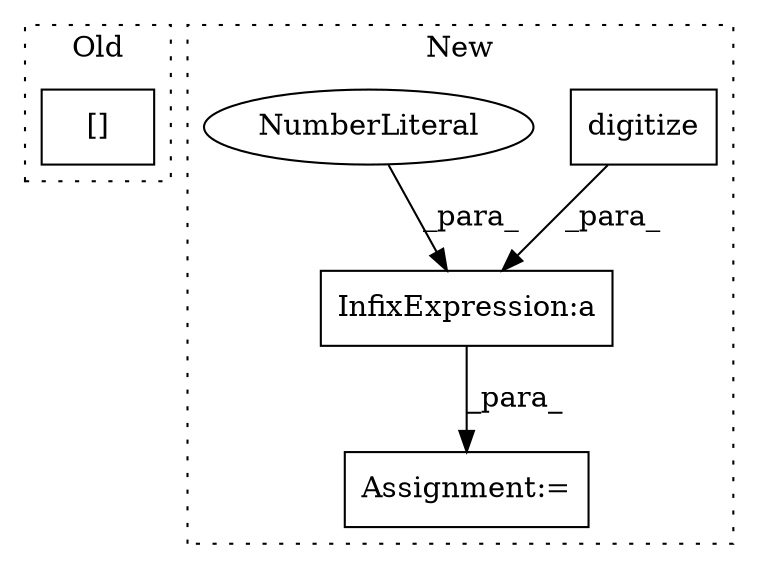 digraph G {
subgraph cluster0 {
1 [label="[]" a="2" s="2855,2886" l="13,1" shape="box"];
label = "Old";
style="dotted";
}
subgraph cluster1 {
2 [label="digitize" a="32" s="2941,2963" l="9,1" shape="box"];
3 [label="InfixExpression:a" a="27" s="3014" l="3" shape="box"];
4 [label="NumberLiteral" a="34" s="3017" l="5" shape="ellipse"];
5 [label="Assignment:=" a="7" s="2986" l="1" shape="box"];
label = "New";
style="dotted";
}
2 -> 3 [label="_para_"];
3 -> 5 [label="_para_"];
4 -> 3 [label="_para_"];
}